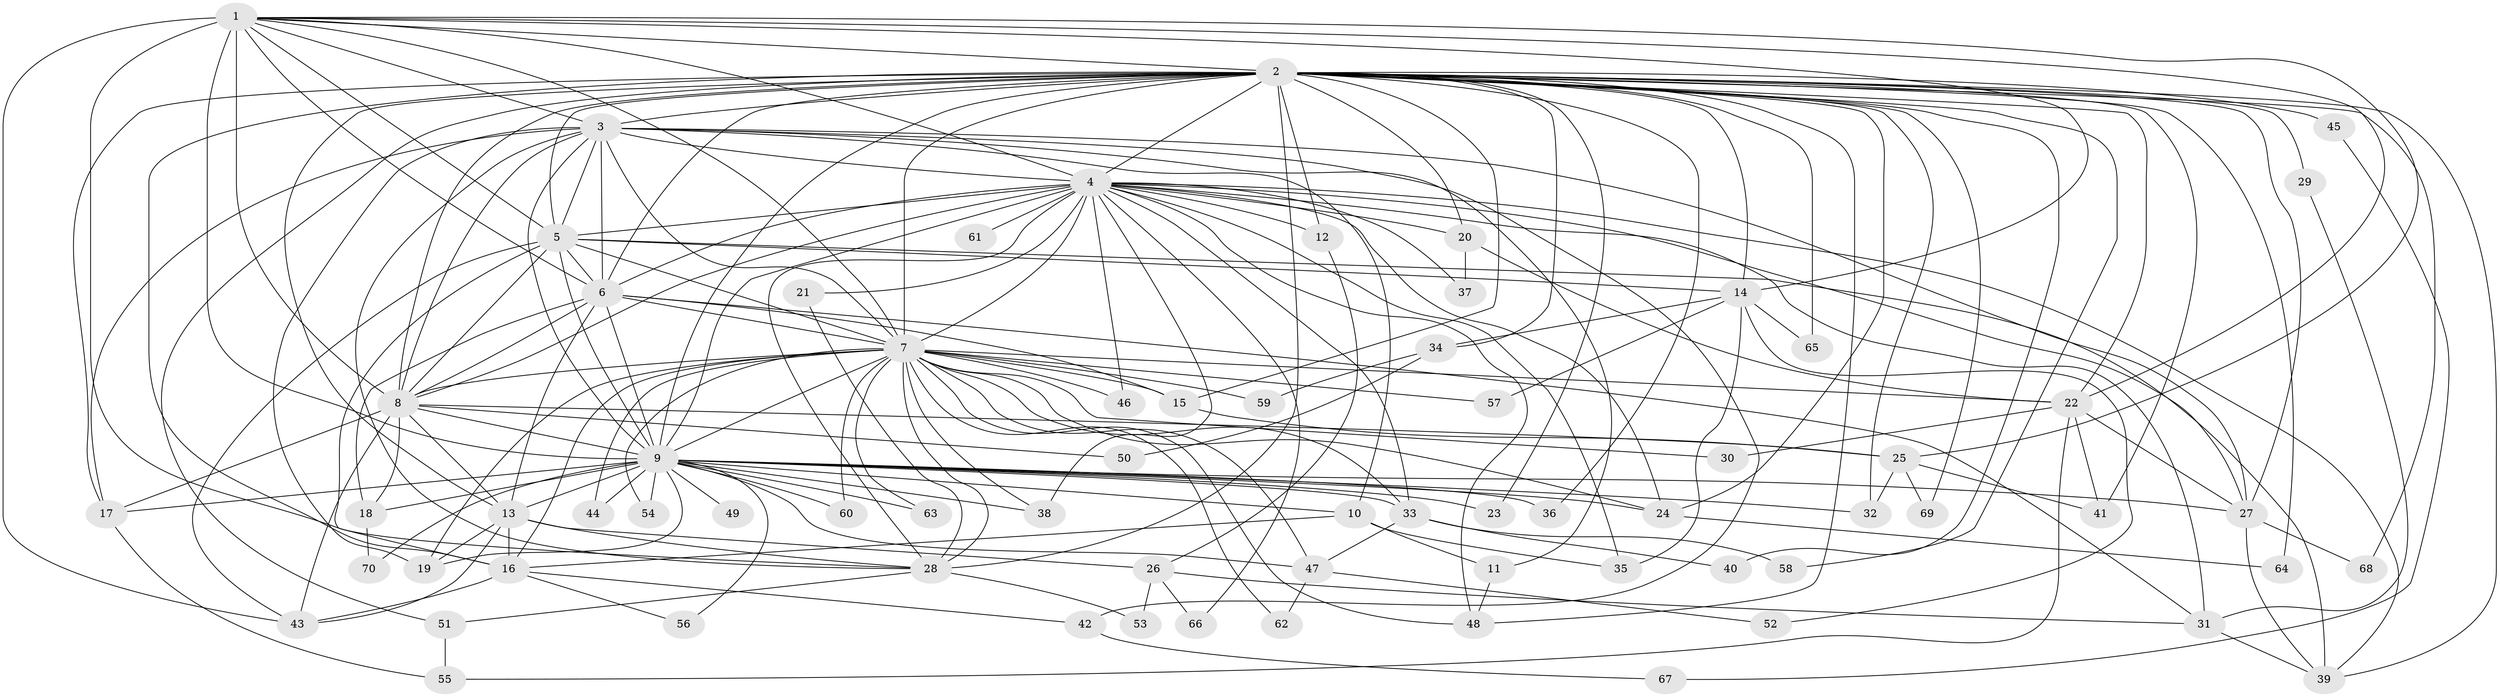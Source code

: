 // original degree distribution, {27: 0.007142857142857143, 21: 0.007142857142857143, 33: 0.014285714285714285, 22: 0.007142857142857143, 29: 0.007142857142857143, 23: 0.007142857142857143, 14: 0.007142857142857143, 17: 0.007142857142857143, 20: 0.007142857142857143, 6: 0.02142857142857143, 3: 0.2, 4: 0.11428571428571428, 8: 0.02142857142857143, 2: 0.5214285714285715, 5: 0.05}
// Generated by graph-tools (version 1.1) at 2025/49/03/04/25 22:49:58]
// undirected, 70 vertices, 195 edges
graph export_dot {
  node [color=gray90,style=filled];
  1;
  2;
  3;
  4;
  5;
  6;
  7;
  8;
  9;
  10;
  11;
  12;
  13;
  14;
  15;
  16;
  17;
  18;
  19;
  20;
  21;
  22;
  23;
  24;
  25;
  26;
  27;
  28;
  29;
  30;
  31;
  32;
  33;
  34;
  35;
  36;
  37;
  38;
  39;
  40;
  41;
  42;
  43;
  44;
  45;
  46;
  47;
  48;
  49;
  50;
  51;
  52;
  53;
  54;
  55;
  56;
  57;
  58;
  59;
  60;
  61;
  62;
  63;
  64;
  65;
  66;
  67;
  68;
  69;
  70;
  1 -- 2 [weight=3.0];
  1 -- 3 [weight=2.0];
  1 -- 4 [weight=1.0];
  1 -- 5 [weight=1.0];
  1 -- 6 [weight=1.0];
  1 -- 7 [weight=1.0];
  1 -- 8 [weight=2.0];
  1 -- 9 [weight=11.0];
  1 -- 14 [weight=1.0];
  1 -- 22 [weight=1.0];
  1 -- 25 [weight=2.0];
  1 -- 28 [weight=1.0];
  1 -- 43 [weight=1.0];
  2 -- 3 [weight=2.0];
  2 -- 4 [weight=2.0];
  2 -- 5 [weight=4.0];
  2 -- 6 [weight=2.0];
  2 -- 7 [weight=3.0];
  2 -- 8 [weight=2.0];
  2 -- 9 [weight=2.0];
  2 -- 12 [weight=1.0];
  2 -- 13 [weight=1.0];
  2 -- 14 [weight=1.0];
  2 -- 15 [weight=2.0];
  2 -- 16 [weight=1.0];
  2 -- 17 [weight=1.0];
  2 -- 20 [weight=1.0];
  2 -- 22 [weight=2.0];
  2 -- 23 [weight=1.0];
  2 -- 24 [weight=1.0];
  2 -- 27 [weight=1.0];
  2 -- 28 [weight=1.0];
  2 -- 29 [weight=1.0];
  2 -- 32 [weight=1.0];
  2 -- 34 [weight=1.0];
  2 -- 36 [weight=1.0];
  2 -- 39 [weight=1.0];
  2 -- 40 [weight=1.0];
  2 -- 41 [weight=1.0];
  2 -- 45 [weight=2.0];
  2 -- 48 [weight=1.0];
  2 -- 51 [weight=1.0];
  2 -- 58 [weight=1.0];
  2 -- 64 [weight=1.0];
  2 -- 65 [weight=1.0];
  2 -- 68 [weight=1.0];
  2 -- 69 [weight=1.0];
  3 -- 4 [weight=2.0];
  3 -- 5 [weight=2.0];
  3 -- 6 [weight=1.0];
  3 -- 7 [weight=1.0];
  3 -- 8 [weight=1.0];
  3 -- 9 [weight=3.0];
  3 -- 10 [weight=2.0];
  3 -- 11 [weight=1.0];
  3 -- 17 [weight=1.0];
  3 -- 19 [weight=1.0];
  3 -- 27 [weight=1.0];
  3 -- 28 [weight=1.0];
  3 -- 42 [weight=1.0];
  4 -- 5 [weight=1.0];
  4 -- 6 [weight=2.0];
  4 -- 7 [weight=2.0];
  4 -- 8 [weight=1.0];
  4 -- 9 [weight=2.0];
  4 -- 12 [weight=1.0];
  4 -- 20 [weight=1.0];
  4 -- 21 [weight=1.0];
  4 -- 24 [weight=1.0];
  4 -- 27 [weight=1.0];
  4 -- 28 [weight=1.0];
  4 -- 31 [weight=1.0];
  4 -- 33 [weight=1.0];
  4 -- 35 [weight=1.0];
  4 -- 37 [weight=1.0];
  4 -- 38 [weight=1.0];
  4 -- 39 [weight=1.0];
  4 -- 46 [weight=1.0];
  4 -- 48 [weight=1.0];
  4 -- 61 [weight=2.0];
  4 -- 66 [weight=1.0];
  5 -- 6 [weight=1.0];
  5 -- 7 [weight=1.0];
  5 -- 8 [weight=1.0];
  5 -- 9 [weight=3.0];
  5 -- 14 [weight=1.0];
  5 -- 16 [weight=7.0];
  5 -- 39 [weight=1.0];
  5 -- 43 [weight=1.0];
  6 -- 7 [weight=1.0];
  6 -- 8 [weight=1.0];
  6 -- 9 [weight=1.0];
  6 -- 13 [weight=1.0];
  6 -- 15 [weight=1.0];
  6 -- 18 [weight=1.0];
  6 -- 31 [weight=1.0];
  7 -- 8 [weight=1.0];
  7 -- 9 [weight=1.0];
  7 -- 15 [weight=1.0];
  7 -- 16 [weight=3.0];
  7 -- 19 [weight=1.0];
  7 -- 22 [weight=1.0];
  7 -- 24 [weight=1.0];
  7 -- 28 [weight=2.0];
  7 -- 30 [weight=1.0];
  7 -- 33 [weight=1.0];
  7 -- 38 [weight=1.0];
  7 -- 44 [weight=1.0];
  7 -- 46 [weight=1.0];
  7 -- 47 [weight=1.0];
  7 -- 48 [weight=1.0];
  7 -- 54 [weight=1.0];
  7 -- 57 [weight=1.0];
  7 -- 59 [weight=1.0];
  7 -- 60 [weight=1.0];
  7 -- 62 [weight=1.0];
  7 -- 63 [weight=1.0];
  8 -- 9 [weight=2.0];
  8 -- 13 [weight=1.0];
  8 -- 17 [weight=1.0];
  8 -- 18 [weight=1.0];
  8 -- 25 [weight=1.0];
  8 -- 43 [weight=1.0];
  8 -- 50 [weight=1.0];
  9 -- 10 [weight=1.0];
  9 -- 13 [weight=1.0];
  9 -- 17 [weight=1.0];
  9 -- 18 [weight=1.0];
  9 -- 19 [weight=2.0];
  9 -- 23 [weight=1.0];
  9 -- 24 [weight=1.0];
  9 -- 27 [weight=1.0];
  9 -- 32 [weight=1.0];
  9 -- 33 [weight=1.0];
  9 -- 36 [weight=1.0];
  9 -- 38 [weight=1.0];
  9 -- 44 [weight=1.0];
  9 -- 47 [weight=1.0];
  9 -- 49 [weight=1.0];
  9 -- 54 [weight=1.0];
  9 -- 56 [weight=1.0];
  9 -- 60 [weight=1.0];
  9 -- 63 [weight=1.0];
  9 -- 70 [weight=1.0];
  10 -- 11 [weight=1.0];
  10 -- 16 [weight=1.0];
  10 -- 35 [weight=1.0];
  11 -- 48 [weight=1.0];
  12 -- 26 [weight=1.0];
  13 -- 16 [weight=2.0];
  13 -- 19 [weight=1.0];
  13 -- 26 [weight=1.0];
  13 -- 28 [weight=1.0];
  13 -- 43 [weight=1.0];
  14 -- 34 [weight=1.0];
  14 -- 35 [weight=1.0];
  14 -- 52 [weight=1.0];
  14 -- 57 [weight=1.0];
  14 -- 65 [weight=1.0];
  15 -- 25 [weight=1.0];
  16 -- 42 [weight=1.0];
  16 -- 43 [weight=1.0];
  16 -- 56 [weight=1.0];
  17 -- 55 [weight=1.0];
  18 -- 70 [weight=1.0];
  20 -- 22 [weight=1.0];
  20 -- 37 [weight=1.0];
  21 -- 28 [weight=1.0];
  22 -- 27 [weight=1.0];
  22 -- 30 [weight=1.0];
  22 -- 41 [weight=1.0];
  22 -- 55 [weight=1.0];
  24 -- 64 [weight=1.0];
  25 -- 32 [weight=1.0];
  25 -- 41 [weight=1.0];
  25 -- 69 [weight=1.0];
  26 -- 31 [weight=1.0];
  26 -- 53 [weight=1.0];
  26 -- 66 [weight=1.0];
  27 -- 39 [weight=1.0];
  27 -- 68 [weight=1.0];
  28 -- 51 [weight=1.0];
  28 -- 53 [weight=1.0];
  29 -- 31 [weight=1.0];
  31 -- 39 [weight=1.0];
  33 -- 40 [weight=1.0];
  33 -- 47 [weight=1.0];
  33 -- 58 [weight=1.0];
  34 -- 50 [weight=1.0];
  34 -- 59 [weight=1.0];
  42 -- 67 [weight=1.0];
  45 -- 67 [weight=1.0];
  47 -- 52 [weight=1.0];
  47 -- 62 [weight=1.0];
  51 -- 55 [weight=1.0];
}
